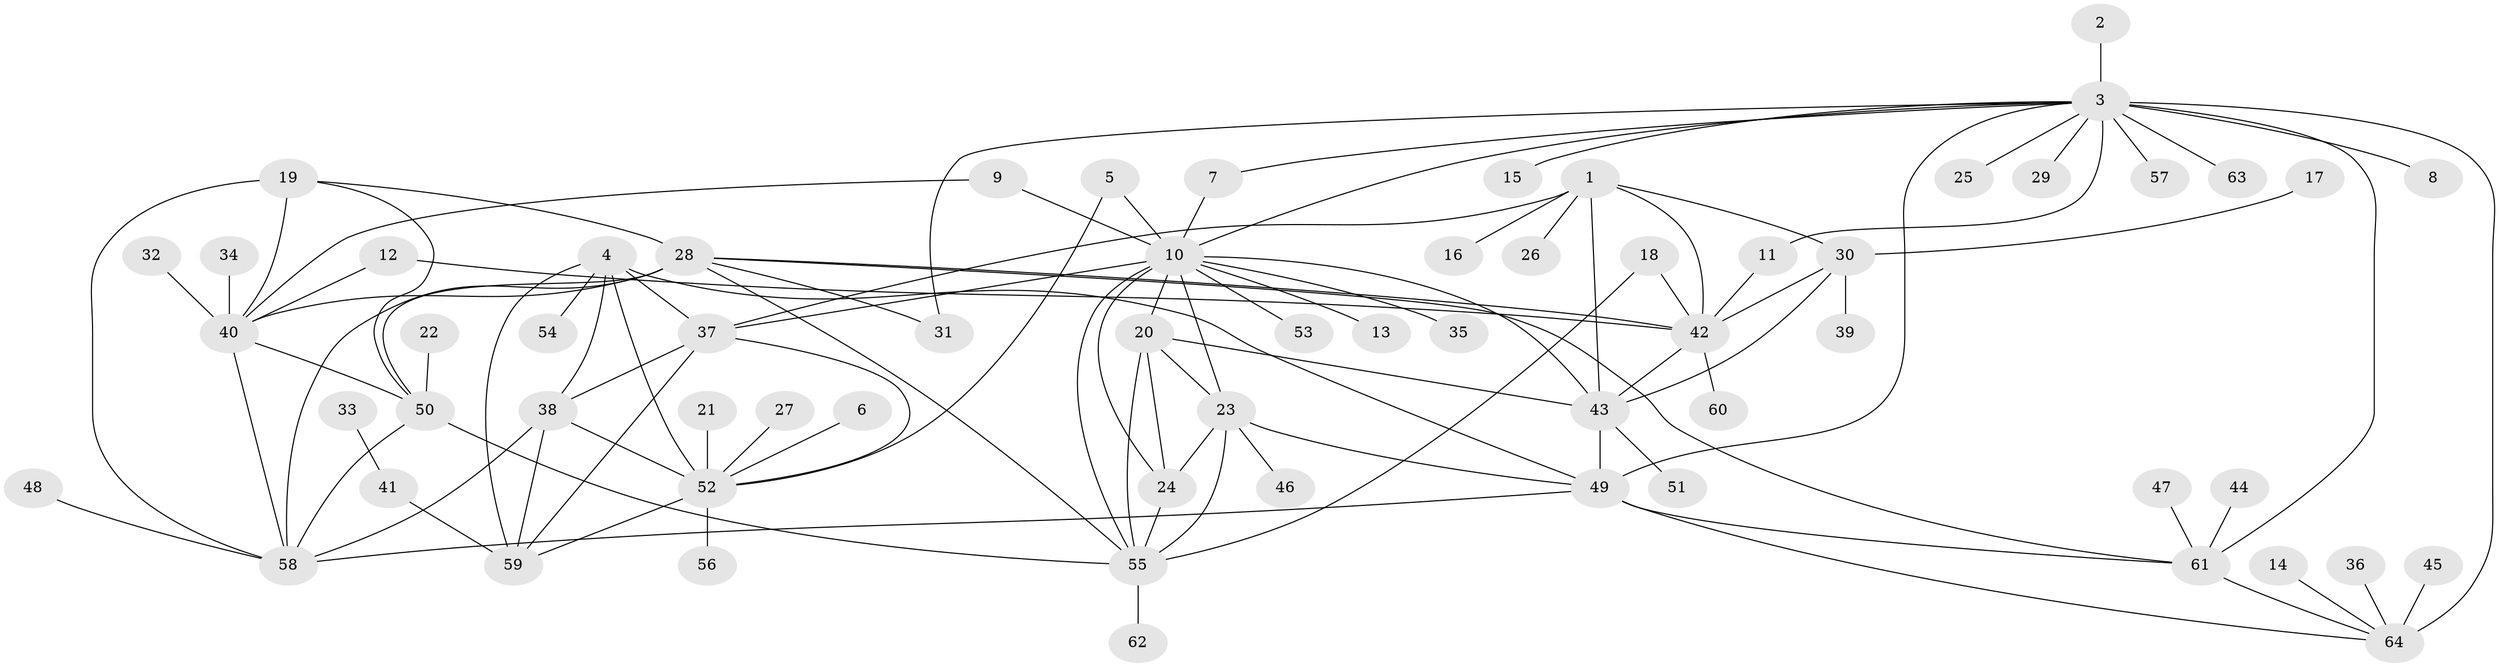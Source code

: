 // original degree distribution, {12: 0.0078125, 8: 0.0546875, 5: 0.015625, 9: 0.0546875, 10: 0.0234375, 16: 0.0078125, 11: 0.015625, 6: 0.03125, 7: 0.015625, 13: 0.0078125, 2: 0.140625, 1: 0.5703125, 3: 0.0390625, 4: 0.015625}
// Generated by graph-tools (version 1.1) at 2025/37/03/04/25 23:37:34]
// undirected, 64 vertices, 104 edges
graph export_dot {
  node [color=gray90,style=filled];
  1;
  2;
  3;
  4;
  5;
  6;
  7;
  8;
  9;
  10;
  11;
  12;
  13;
  14;
  15;
  16;
  17;
  18;
  19;
  20;
  21;
  22;
  23;
  24;
  25;
  26;
  27;
  28;
  29;
  30;
  31;
  32;
  33;
  34;
  35;
  36;
  37;
  38;
  39;
  40;
  41;
  42;
  43;
  44;
  45;
  46;
  47;
  48;
  49;
  50;
  51;
  52;
  53;
  54;
  55;
  56;
  57;
  58;
  59;
  60;
  61;
  62;
  63;
  64;
  1 -- 16 [weight=1.0];
  1 -- 26 [weight=1.0];
  1 -- 30 [weight=2.0];
  1 -- 37 [weight=1.0];
  1 -- 42 [weight=2.0];
  1 -- 43 [weight=4.0];
  2 -- 3 [weight=1.0];
  3 -- 7 [weight=1.0];
  3 -- 8 [weight=1.0];
  3 -- 10 [weight=1.0];
  3 -- 11 [weight=1.0];
  3 -- 15 [weight=1.0];
  3 -- 25 [weight=1.0];
  3 -- 29 [weight=1.0];
  3 -- 31 [weight=1.0];
  3 -- 49 [weight=3.0];
  3 -- 57 [weight=1.0];
  3 -- 61 [weight=3.0];
  3 -- 63 [weight=1.0];
  3 -- 64 [weight=3.0];
  4 -- 37 [weight=2.0];
  4 -- 38 [weight=2.0];
  4 -- 49 [weight=1.0];
  4 -- 52 [weight=2.0];
  4 -- 54 [weight=1.0];
  4 -- 59 [weight=2.0];
  5 -- 10 [weight=1.0];
  5 -- 52 [weight=1.0];
  6 -- 52 [weight=1.0];
  7 -- 10 [weight=1.0];
  9 -- 10 [weight=1.0];
  9 -- 40 [weight=1.0];
  10 -- 13 [weight=1.0];
  10 -- 20 [weight=1.0];
  10 -- 23 [weight=1.0];
  10 -- 24 [weight=2.0];
  10 -- 35 [weight=1.0];
  10 -- 37 [weight=1.0];
  10 -- 43 [weight=1.0];
  10 -- 53 [weight=1.0];
  10 -- 55 [weight=1.0];
  11 -- 42 [weight=1.0];
  12 -- 40 [weight=1.0];
  12 -- 42 [weight=1.0];
  14 -- 64 [weight=1.0];
  17 -- 30 [weight=1.0];
  18 -- 42 [weight=1.0];
  18 -- 55 [weight=1.0];
  19 -- 28 [weight=1.0];
  19 -- 40 [weight=1.0];
  19 -- 50 [weight=1.0];
  19 -- 58 [weight=2.0];
  20 -- 23 [weight=1.0];
  20 -- 24 [weight=2.0];
  20 -- 43 [weight=1.0];
  20 -- 55 [weight=1.0];
  21 -- 52 [weight=1.0];
  22 -- 50 [weight=1.0];
  23 -- 24 [weight=2.0];
  23 -- 46 [weight=1.0];
  23 -- 49 [weight=1.0];
  23 -- 55 [weight=1.0];
  24 -- 55 [weight=2.0];
  27 -- 52 [weight=1.0];
  28 -- 31 [weight=1.0];
  28 -- 40 [weight=1.0];
  28 -- 42 [weight=2.0];
  28 -- 50 [weight=1.0];
  28 -- 55 [weight=1.0];
  28 -- 58 [weight=3.0];
  28 -- 61 [weight=1.0];
  30 -- 39 [weight=1.0];
  30 -- 42 [weight=1.0];
  30 -- 43 [weight=2.0];
  32 -- 40 [weight=1.0];
  33 -- 41 [weight=1.0];
  34 -- 40 [weight=1.0];
  36 -- 64 [weight=1.0];
  37 -- 38 [weight=1.0];
  37 -- 52 [weight=1.0];
  37 -- 59 [weight=1.0];
  38 -- 52 [weight=1.0];
  38 -- 58 [weight=1.0];
  38 -- 59 [weight=1.0];
  40 -- 50 [weight=1.0];
  40 -- 58 [weight=2.0];
  41 -- 59 [weight=1.0];
  42 -- 43 [weight=2.0];
  42 -- 60 [weight=1.0];
  43 -- 49 [weight=1.0];
  43 -- 51 [weight=1.0];
  44 -- 61 [weight=1.0];
  45 -- 64 [weight=1.0];
  47 -- 61 [weight=1.0];
  48 -- 58 [weight=1.0];
  49 -- 58 [weight=1.0];
  49 -- 61 [weight=1.0];
  49 -- 64 [weight=1.0];
  50 -- 55 [weight=1.0];
  50 -- 58 [weight=2.0];
  52 -- 56 [weight=1.0];
  52 -- 59 [weight=1.0];
  55 -- 62 [weight=1.0];
  61 -- 64 [weight=1.0];
}
